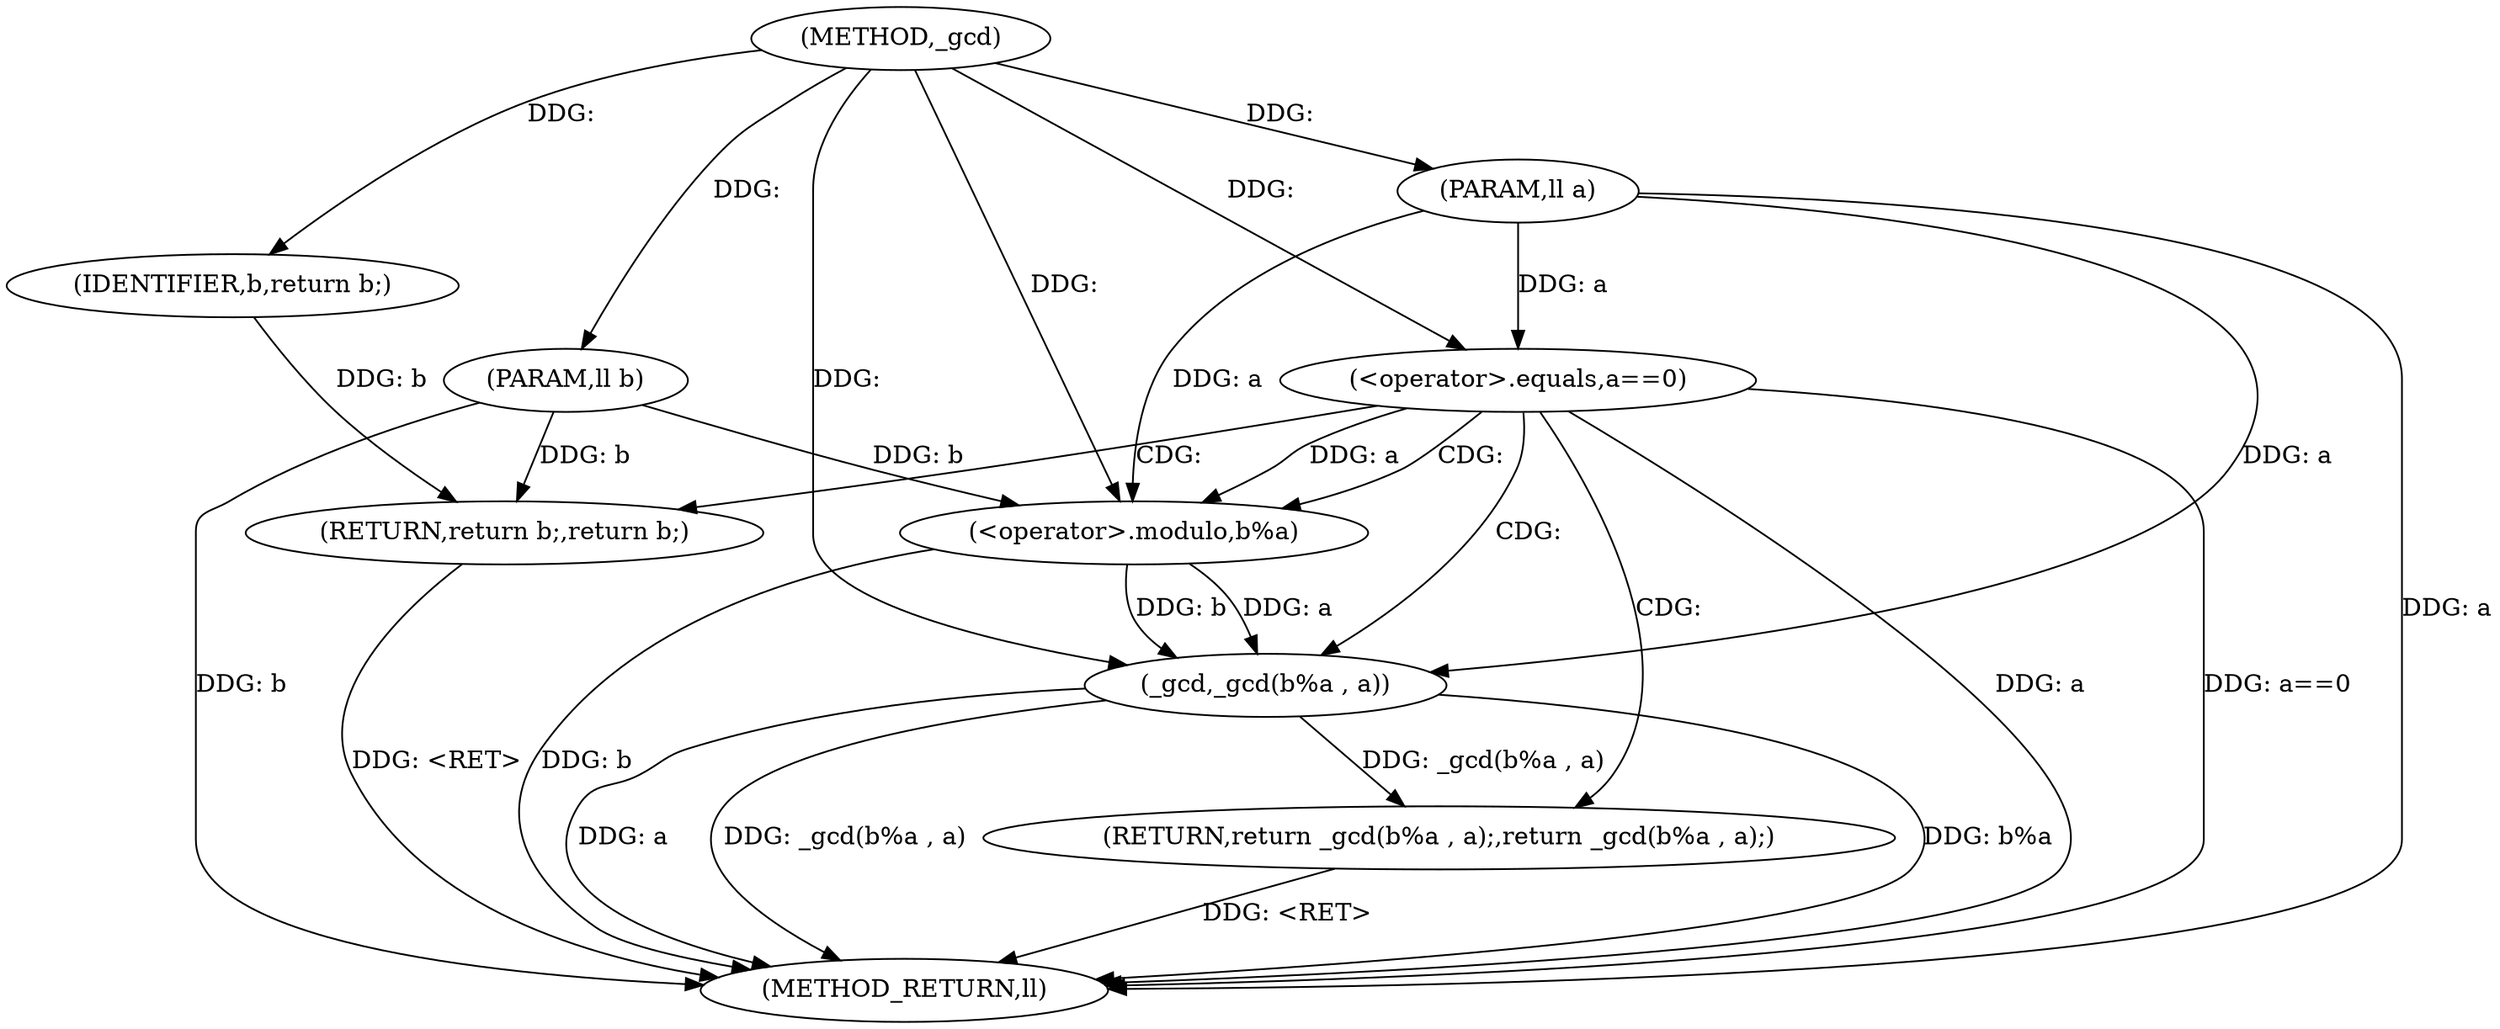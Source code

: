 digraph "_gcd" {  
"1000102" [label = "(METHOD,_gcd)" ]
"1000118" [label = "(METHOD_RETURN,ll)" ]
"1000103" [label = "(PARAM,ll a)" ]
"1000104" [label = "(PARAM,ll b)" ]
"1000112" [label = "(RETURN,return _gcd(b%a , a);,return _gcd(b%a , a);)" ]
"1000107" [label = "(<operator>.equals,a==0)" ]
"1000110" [label = "(RETURN,return b;,return b;)" ]
"1000113" [label = "(_gcd,_gcd(b%a , a))" ]
"1000111" [label = "(IDENTIFIER,b,return b;)" ]
"1000114" [label = "(<operator>.modulo,b%a)" ]
  "1000103" -> "1000118"  [ label = "DDG: a"] 
  "1000104" -> "1000118"  [ label = "DDG: b"] 
  "1000107" -> "1000118"  [ label = "DDG: a"] 
  "1000107" -> "1000118"  [ label = "DDG: a==0"] 
  "1000114" -> "1000118"  [ label = "DDG: b"] 
  "1000113" -> "1000118"  [ label = "DDG: b%a"] 
  "1000113" -> "1000118"  [ label = "DDG: a"] 
  "1000113" -> "1000118"  [ label = "DDG: _gcd(b%a , a)"] 
  "1000112" -> "1000118"  [ label = "DDG: <RET>"] 
  "1000110" -> "1000118"  [ label = "DDG: <RET>"] 
  "1000102" -> "1000103"  [ label = "DDG: "] 
  "1000102" -> "1000104"  [ label = "DDG: "] 
  "1000113" -> "1000112"  [ label = "DDG: _gcd(b%a , a)"] 
  "1000111" -> "1000110"  [ label = "DDG: b"] 
  "1000104" -> "1000110"  [ label = "DDG: b"] 
  "1000103" -> "1000107"  [ label = "DDG: a"] 
  "1000102" -> "1000107"  [ label = "DDG: "] 
  "1000102" -> "1000111"  [ label = "DDG: "] 
  "1000114" -> "1000113"  [ label = "DDG: b"] 
  "1000114" -> "1000113"  [ label = "DDG: a"] 
  "1000103" -> "1000113"  [ label = "DDG: a"] 
  "1000102" -> "1000113"  [ label = "DDG: "] 
  "1000104" -> "1000114"  [ label = "DDG: b"] 
  "1000102" -> "1000114"  [ label = "DDG: "] 
  "1000107" -> "1000114"  [ label = "DDG: a"] 
  "1000103" -> "1000114"  [ label = "DDG: a"] 
  "1000107" -> "1000110"  [ label = "CDG: "] 
  "1000107" -> "1000112"  [ label = "CDG: "] 
  "1000107" -> "1000113"  [ label = "CDG: "] 
  "1000107" -> "1000114"  [ label = "CDG: "] 
}
